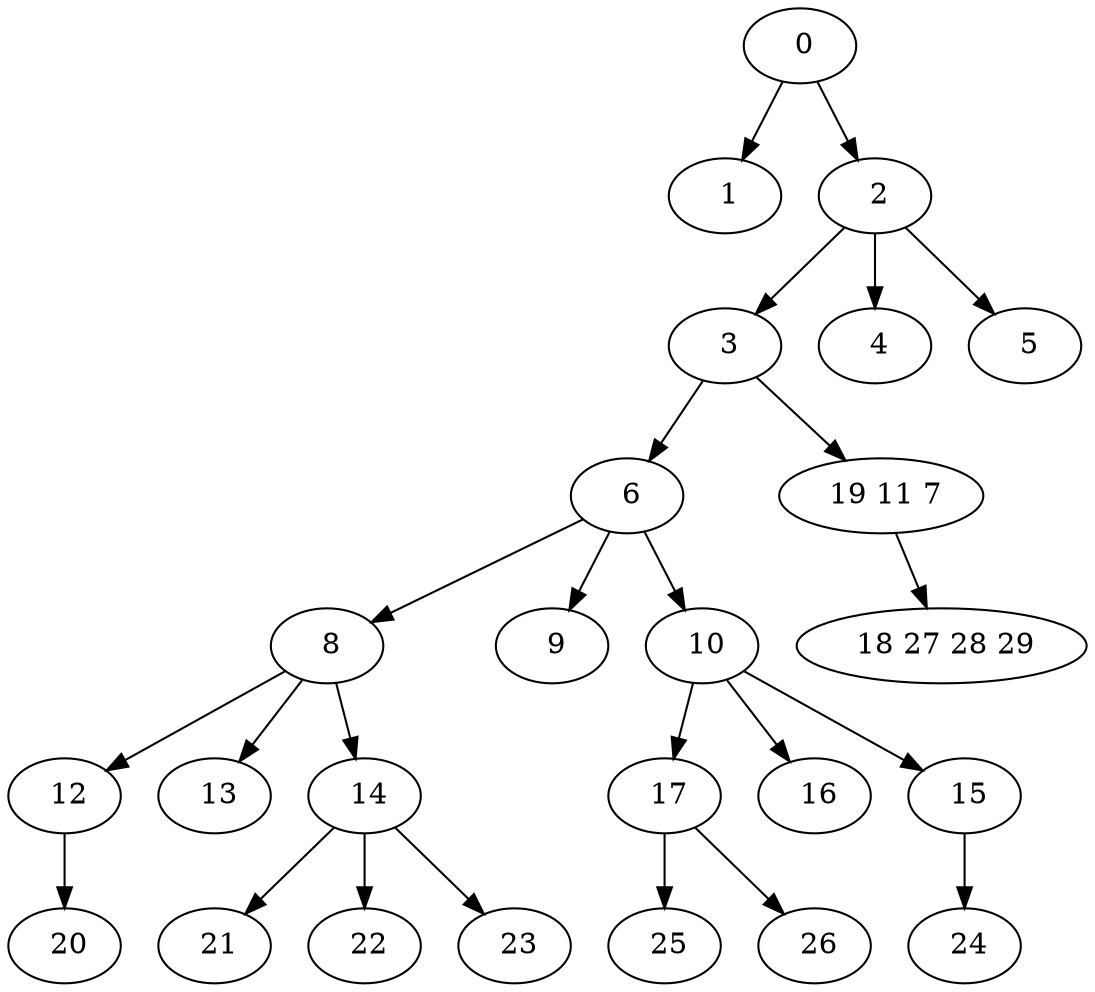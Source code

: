 digraph mytree {
" 0" -> " 1";
" 0" -> " 2";
" 1";
" 2" -> " 3";
" 2" -> " 4";
" 2" -> " 5";
" 17" -> " 25";
" 17" -> " 26";
" 3" -> " 6";
" 3" -> " 19 11 7";
" 4";
" 5";
" 6" -> " 8";
" 6" -> " 9";
" 6" -> " 10";
" 19 11 7" -> " 18 27 28 29";
" 8" -> " 12";
" 8" -> " 13";
" 8" -> " 14";
" 9";
" 10" -> " 17";
" 10" -> " 16";
" 10" -> " 15";
" 12" -> " 20";
" 13";
" 14" -> " 21";
" 14" -> " 22";
" 14" -> " 23";
" 16";
" 24";
" 15" -> " 24";
" 20";
" 21";
" 22";
" 25";
" 26";
" 18 27 28 29";
" 23";
}
